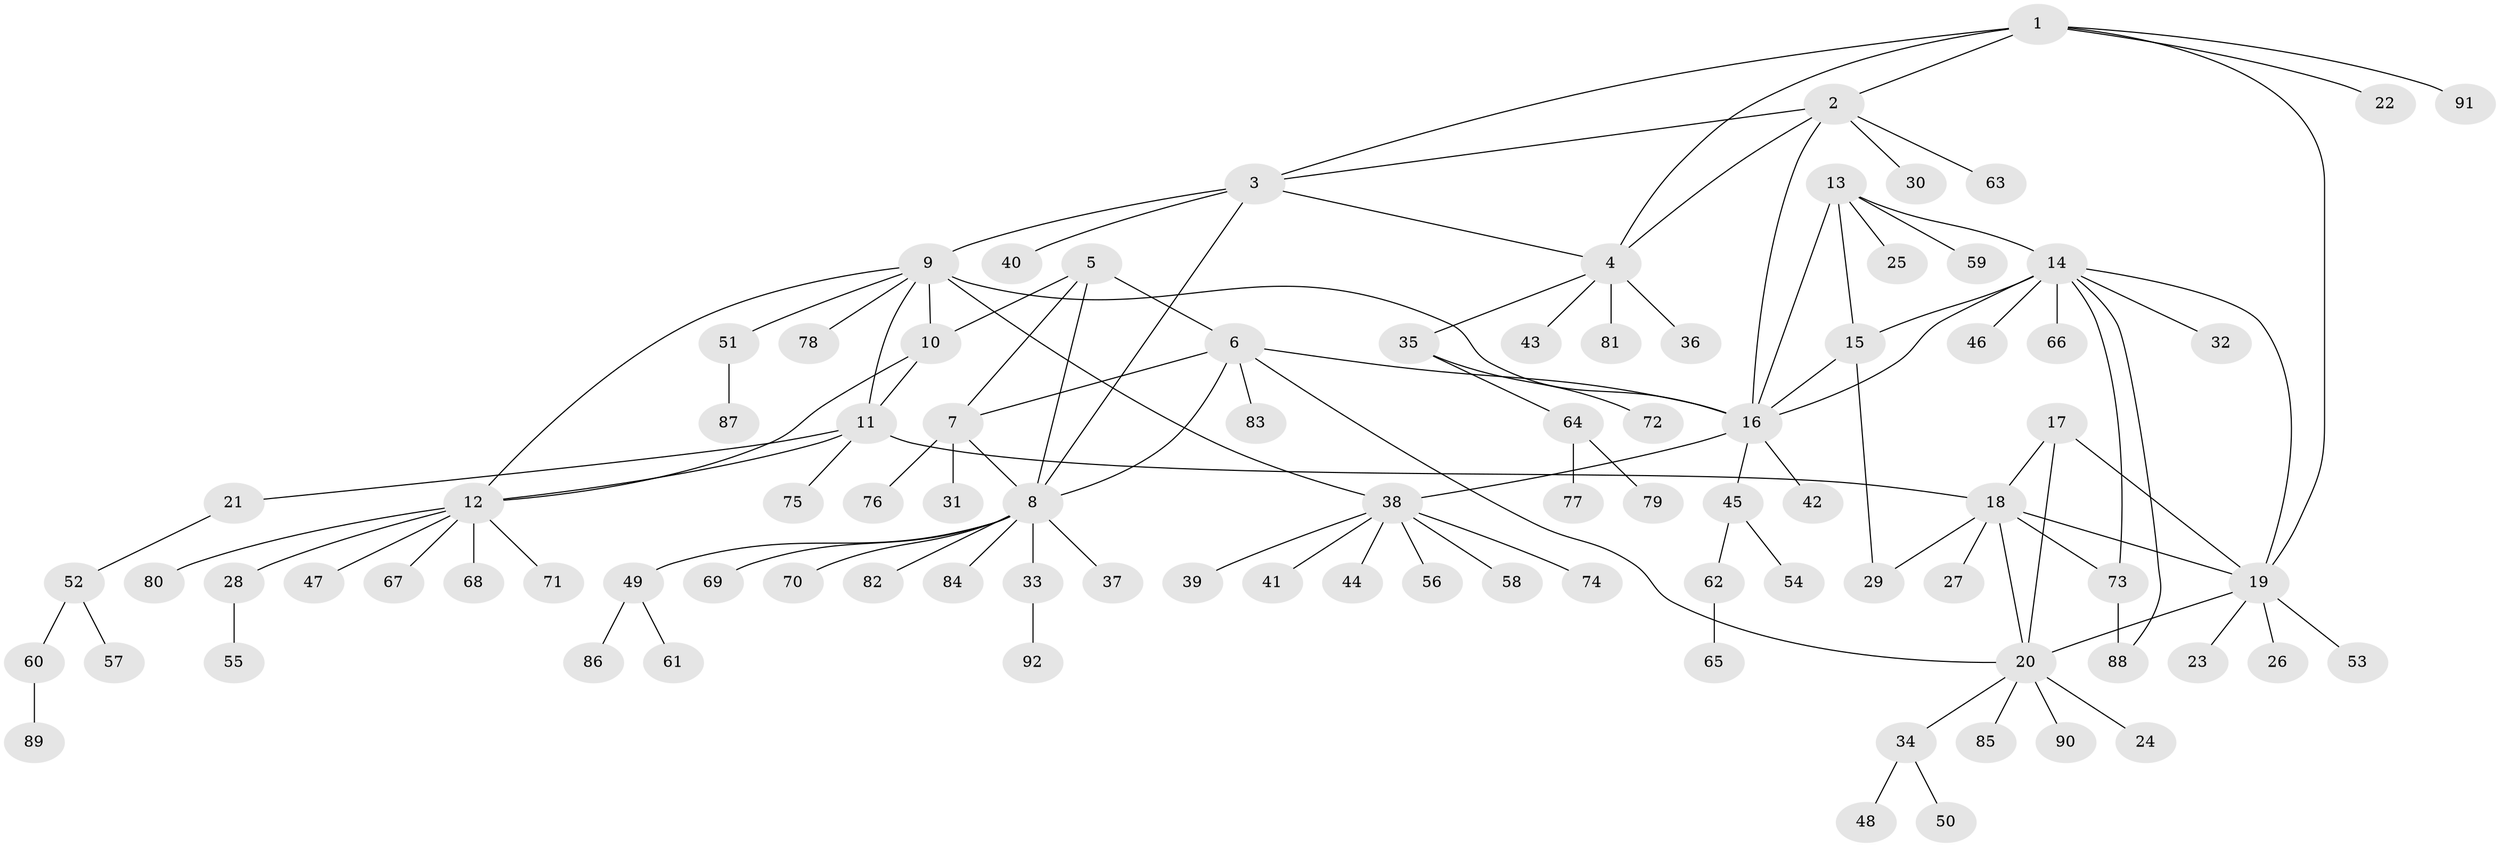// Generated by graph-tools (version 1.1) at 2025/37/03/09/25 02:37:37]
// undirected, 92 vertices, 116 edges
graph export_dot {
graph [start="1"]
  node [color=gray90,style=filled];
  1;
  2;
  3;
  4;
  5;
  6;
  7;
  8;
  9;
  10;
  11;
  12;
  13;
  14;
  15;
  16;
  17;
  18;
  19;
  20;
  21;
  22;
  23;
  24;
  25;
  26;
  27;
  28;
  29;
  30;
  31;
  32;
  33;
  34;
  35;
  36;
  37;
  38;
  39;
  40;
  41;
  42;
  43;
  44;
  45;
  46;
  47;
  48;
  49;
  50;
  51;
  52;
  53;
  54;
  55;
  56;
  57;
  58;
  59;
  60;
  61;
  62;
  63;
  64;
  65;
  66;
  67;
  68;
  69;
  70;
  71;
  72;
  73;
  74;
  75;
  76;
  77;
  78;
  79;
  80;
  81;
  82;
  83;
  84;
  85;
  86;
  87;
  88;
  89;
  90;
  91;
  92;
  1 -- 2;
  1 -- 3;
  1 -- 4;
  1 -- 19;
  1 -- 22;
  1 -- 91;
  2 -- 3;
  2 -- 4;
  2 -- 16;
  2 -- 30;
  2 -- 63;
  3 -- 4;
  3 -- 8;
  3 -- 9;
  3 -- 40;
  4 -- 35;
  4 -- 36;
  4 -- 43;
  4 -- 81;
  5 -- 6;
  5 -- 7;
  5 -- 8;
  5 -- 10;
  6 -- 7;
  6 -- 8;
  6 -- 16;
  6 -- 20;
  6 -- 83;
  7 -- 8;
  7 -- 31;
  7 -- 76;
  8 -- 33;
  8 -- 37;
  8 -- 49;
  8 -- 69;
  8 -- 70;
  8 -- 82;
  8 -- 84;
  9 -- 10;
  9 -- 11;
  9 -- 12;
  9 -- 16;
  9 -- 38;
  9 -- 51;
  9 -- 78;
  10 -- 11;
  10 -- 12;
  11 -- 12;
  11 -- 18;
  11 -- 21;
  11 -- 75;
  12 -- 28;
  12 -- 47;
  12 -- 67;
  12 -- 68;
  12 -- 71;
  12 -- 80;
  13 -- 14;
  13 -- 15;
  13 -- 16;
  13 -- 25;
  13 -- 59;
  14 -- 15;
  14 -- 16;
  14 -- 19;
  14 -- 32;
  14 -- 46;
  14 -- 66;
  14 -- 73;
  14 -- 88;
  15 -- 16;
  15 -- 29;
  16 -- 38;
  16 -- 42;
  16 -- 45;
  17 -- 18;
  17 -- 19;
  17 -- 20;
  18 -- 19;
  18 -- 20;
  18 -- 27;
  18 -- 29;
  18 -- 73;
  19 -- 20;
  19 -- 23;
  19 -- 26;
  19 -- 53;
  20 -- 24;
  20 -- 34;
  20 -- 85;
  20 -- 90;
  21 -- 52;
  28 -- 55;
  33 -- 92;
  34 -- 48;
  34 -- 50;
  35 -- 64;
  35 -- 72;
  38 -- 39;
  38 -- 41;
  38 -- 44;
  38 -- 56;
  38 -- 58;
  38 -- 74;
  45 -- 54;
  45 -- 62;
  49 -- 61;
  49 -- 86;
  51 -- 87;
  52 -- 57;
  52 -- 60;
  60 -- 89;
  62 -- 65;
  64 -- 77;
  64 -- 79;
  73 -- 88;
}
